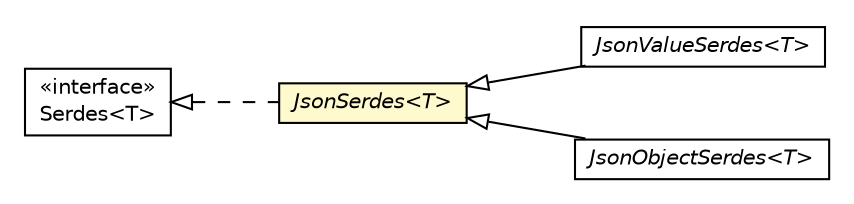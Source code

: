 #!/usr/local/bin/dot
#
# Class diagram 
# Generated by UMLGraph version R5_6-24-gf6e263 (http://www.umlgraph.org/)
#

digraph G {
	edge [fontname="Helvetica",fontsize=10,labelfontname="Helvetica",labelfontsize=10];
	node [fontname="Helvetica",fontsize=10,shape=plaintext];
	nodesep=0.25;
	ranksep=0.5;
	rankdir=LR;
	// org.turbogwt.net.serialization.client.Serdes<T>
	c2260 [label=<<table title="org.turbogwt.net.serialization.client.Serdes" border="0" cellborder="1" cellspacing="0" cellpadding="2" port="p" href="../Serdes.html">
		<tr><td><table border="0" cellspacing="0" cellpadding="1">
<tr><td align="center" balign="center"> &#171;interface&#187; </td></tr>
<tr><td align="center" balign="center"> Serdes&lt;T&gt; </td></tr>
		</table></td></tr>
		</table>>, URL="../Serdes.html", fontname="Helvetica", fontcolor="black", fontsize=10.0];
	// org.turbogwt.net.serialization.client.json.JsonValueSerdes<T>
	c2261 [label=<<table title="org.turbogwt.net.serialization.client.json.JsonValueSerdes" border="0" cellborder="1" cellspacing="0" cellpadding="2" port="p" href="./JsonValueSerdes.html">
		<tr><td><table border="0" cellspacing="0" cellpadding="1">
<tr><td align="center" balign="center"><font face="Helvetica-Oblique"> JsonValueSerdes&lt;T&gt; </font></td></tr>
		</table></td></tr>
		</table>>, URL="./JsonValueSerdes.html", fontname="Helvetica", fontcolor="black", fontsize=10.0];
	// org.turbogwt.net.serialization.client.json.JsonSerdes<T>
	c2263 [label=<<table title="org.turbogwt.net.serialization.client.json.JsonSerdes" border="0" cellborder="1" cellspacing="0" cellpadding="2" port="p" bgcolor="lemonChiffon" href="./JsonSerdes.html">
		<tr><td><table border="0" cellspacing="0" cellpadding="1">
<tr><td align="center" balign="center"><font face="Helvetica-Oblique"> JsonSerdes&lt;T&gt; </font></td></tr>
		</table></td></tr>
		</table>>, URL="./JsonSerdes.html", fontname="Helvetica", fontcolor="black", fontsize=10.0];
	// org.turbogwt.net.serialization.client.json.JsonObjectSerdes<T>
	c2267 [label=<<table title="org.turbogwt.net.serialization.client.json.JsonObjectSerdes" border="0" cellborder="1" cellspacing="0" cellpadding="2" port="p" href="./JsonObjectSerdes.html">
		<tr><td><table border="0" cellspacing="0" cellpadding="1">
<tr><td align="center" balign="center"><font face="Helvetica-Oblique"> JsonObjectSerdes&lt;T&gt; </font></td></tr>
		</table></td></tr>
		</table>>, URL="./JsonObjectSerdes.html", fontname="Helvetica", fontcolor="black", fontsize=10.0];
	//org.turbogwt.net.serialization.client.json.JsonValueSerdes<T> extends org.turbogwt.net.serialization.client.json.JsonSerdes<T>
	c2263:p -> c2261:p [dir=back,arrowtail=empty];
	//org.turbogwt.net.serialization.client.json.JsonSerdes<T> implements org.turbogwt.net.serialization.client.Serdes<T>
	c2260:p -> c2263:p [dir=back,arrowtail=empty,style=dashed];
	//org.turbogwt.net.serialization.client.json.JsonObjectSerdes<T> extends org.turbogwt.net.serialization.client.json.JsonSerdes<T>
	c2263:p -> c2267:p [dir=back,arrowtail=empty];
}

